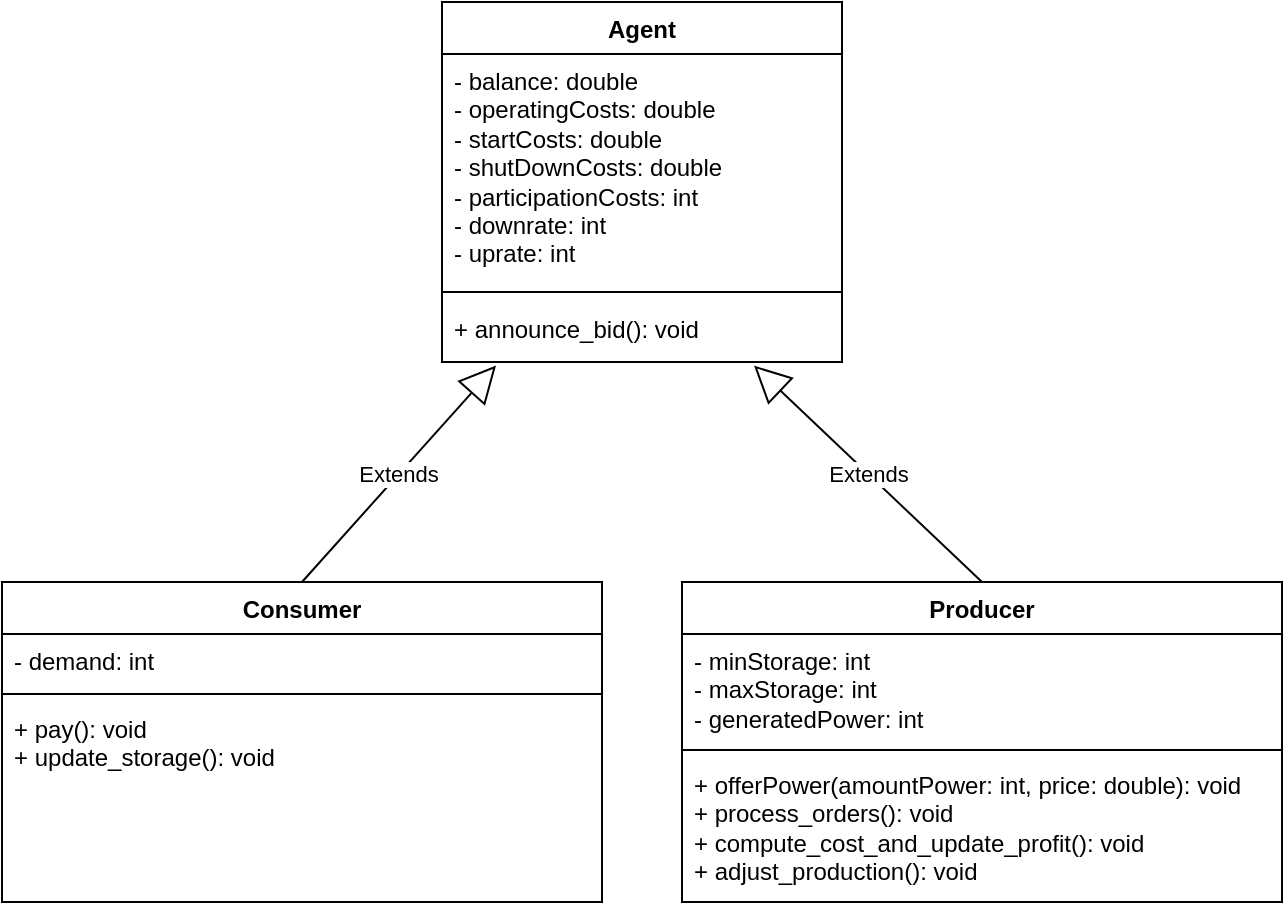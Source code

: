 <mxfile version="21.0.6" type="device"><diagram name="Seite-1" id="gxeJpekmdfzpXLKWVmIE"><mxGraphModel dx="1674" dy="796" grid="1" gridSize="10" guides="1" tooltips="1" connect="1" arrows="1" fold="1" page="1" pageScale="1" pageWidth="827" pageHeight="1169" math="0" shadow="0"><root><mxCell id="0"/><mxCell id="1" parent="0"/><mxCell id="LHMOhiwTThnJjLjU2LoH-5" value="Consumer" style="swimlane;fontStyle=1;align=center;verticalAlign=top;childLayout=stackLayout;horizontal=1;startSize=26;horizontalStack=0;resizeParent=1;resizeParentMax=0;resizeLast=0;collapsible=1;marginBottom=0;whiteSpace=wrap;html=1;" vertex="1" parent="1"><mxGeometry x="94" y="440" width="300" height="160" as="geometry"/></mxCell><mxCell id="LHMOhiwTThnJjLjU2LoH-6" value="- demand: int" style="text;strokeColor=none;fillColor=none;align=left;verticalAlign=top;spacingLeft=4;spacingRight=4;overflow=hidden;rotatable=0;points=[[0,0.5],[1,0.5]];portConstraint=eastwest;whiteSpace=wrap;html=1;" vertex="1" parent="LHMOhiwTThnJjLjU2LoH-5"><mxGeometry y="26" width="300" height="26" as="geometry"/></mxCell><mxCell id="LHMOhiwTThnJjLjU2LoH-7" value="" style="line;strokeWidth=1;fillColor=none;align=left;verticalAlign=middle;spacingTop=-1;spacingLeft=3;spacingRight=3;rotatable=0;labelPosition=right;points=[];portConstraint=eastwest;strokeColor=inherit;" vertex="1" parent="LHMOhiwTThnJjLjU2LoH-5"><mxGeometry y="52" width="300" height="8" as="geometry"/></mxCell><mxCell id="LHMOhiwTThnJjLjU2LoH-8" value="+ pay(): void&lt;br&gt;+ update_storage(): void&lt;br&gt;" style="text;strokeColor=none;fillColor=none;align=left;verticalAlign=top;spacingLeft=4;spacingRight=4;overflow=hidden;rotatable=0;points=[[0,0.5],[1,0.5]];portConstraint=eastwest;whiteSpace=wrap;html=1;" vertex="1" parent="LHMOhiwTThnJjLjU2LoH-5"><mxGeometry y="60" width="300" height="100" as="geometry"/></mxCell><mxCell id="LHMOhiwTThnJjLjU2LoH-9" value="Producer" style="swimlane;fontStyle=1;align=center;verticalAlign=top;childLayout=stackLayout;horizontal=1;startSize=26;horizontalStack=0;resizeParent=1;resizeParentMax=0;resizeLast=0;collapsible=1;marginBottom=0;whiteSpace=wrap;html=1;" vertex="1" parent="1"><mxGeometry x="434" y="440" width="300" height="160" as="geometry"/></mxCell><mxCell id="LHMOhiwTThnJjLjU2LoH-10" value="- minStorage: int&lt;br&gt;- maxStorage: int&lt;br&gt;-&amp;nbsp;generatedPower: int" style="text;strokeColor=none;fillColor=none;align=left;verticalAlign=top;spacingLeft=4;spacingRight=4;overflow=hidden;rotatable=0;points=[[0,0.5],[1,0.5]];portConstraint=eastwest;whiteSpace=wrap;html=1;" vertex="1" parent="LHMOhiwTThnJjLjU2LoH-9"><mxGeometry y="26" width="300" height="54" as="geometry"/></mxCell><mxCell id="LHMOhiwTThnJjLjU2LoH-11" value="" style="line;strokeWidth=1;fillColor=none;align=left;verticalAlign=middle;spacingTop=-1;spacingLeft=3;spacingRight=3;rotatable=0;labelPosition=right;points=[];portConstraint=eastwest;strokeColor=inherit;" vertex="1" parent="LHMOhiwTThnJjLjU2LoH-9"><mxGeometry y="80" width="300" height="8" as="geometry"/></mxCell><mxCell id="LHMOhiwTThnJjLjU2LoH-12" value="+ offerPower(amountPower: int, price: double): void&lt;br&gt;+ process_orders(): void&lt;br&gt;+ compute_cost_and_update_profit(): void&lt;br&gt;+ adjust_production(): void" style="text;strokeColor=none;fillColor=none;align=left;verticalAlign=top;spacingLeft=4;spacingRight=4;overflow=hidden;rotatable=0;points=[[0,0.5],[1,0.5]];portConstraint=eastwest;whiteSpace=wrap;html=1;" vertex="1" parent="LHMOhiwTThnJjLjU2LoH-9"><mxGeometry y="88" width="300" height="72" as="geometry"/></mxCell><mxCell id="LHMOhiwTThnJjLjU2LoH-17" value="Agent" style="swimlane;fontStyle=1;align=center;verticalAlign=top;childLayout=stackLayout;horizontal=1;startSize=26;horizontalStack=0;resizeParent=1;resizeParentMax=0;resizeLast=0;collapsible=1;marginBottom=0;whiteSpace=wrap;html=1;" vertex="1" parent="1"><mxGeometry x="314" y="150" width="200" height="180" as="geometry"/></mxCell><mxCell id="LHMOhiwTThnJjLjU2LoH-18" value="- balance: double&lt;br&gt;- operatingCosts: double&lt;br&gt;- startCosts: double&lt;br&gt;- shutDownCosts: double&lt;br&gt;-&amp;nbsp;participationCosts: int&lt;br&gt;- downrate: int&lt;br&gt;- uprate: int&lt;br&gt;" style="text;strokeColor=none;fillColor=none;align=left;verticalAlign=top;spacingLeft=4;spacingRight=4;overflow=hidden;rotatable=0;points=[[0,0.5],[1,0.5]];portConstraint=eastwest;whiteSpace=wrap;html=1;" vertex="1" parent="LHMOhiwTThnJjLjU2LoH-17"><mxGeometry y="26" width="200" height="114" as="geometry"/></mxCell><mxCell id="LHMOhiwTThnJjLjU2LoH-19" value="" style="line;strokeWidth=1;fillColor=none;align=left;verticalAlign=middle;spacingTop=-1;spacingLeft=3;spacingRight=3;rotatable=0;labelPosition=right;points=[];portConstraint=eastwest;strokeColor=inherit;" vertex="1" parent="LHMOhiwTThnJjLjU2LoH-17"><mxGeometry y="140" width="200" height="10" as="geometry"/></mxCell><mxCell id="LHMOhiwTThnJjLjU2LoH-20" value="+ announce_bid(): void&lt;br&gt;" style="text;strokeColor=none;fillColor=none;align=left;verticalAlign=top;spacingLeft=4;spacingRight=4;overflow=hidden;rotatable=0;points=[[0,0.5],[1,0.5]];portConstraint=eastwest;whiteSpace=wrap;html=1;" vertex="1" parent="LHMOhiwTThnJjLjU2LoH-17"><mxGeometry y="150" width="200" height="30" as="geometry"/></mxCell><mxCell id="LHMOhiwTThnJjLjU2LoH-21" value="Extends" style="endArrow=block;endSize=16;endFill=0;html=1;rounded=0;entryX=0.78;entryY=1.06;entryDx=0;entryDy=0;entryPerimeter=0;exitX=0.5;exitY=0;exitDx=0;exitDy=0;" edge="1" parent="1" source="LHMOhiwTThnJjLjU2LoH-9" target="LHMOhiwTThnJjLjU2LoH-20"><mxGeometry width="160" relative="1" as="geometry"><mxPoint x="324" y="520" as="sourcePoint"/><mxPoint x="484" y="520" as="targetPoint"/></mxGeometry></mxCell><mxCell id="LHMOhiwTThnJjLjU2LoH-22" value="Extends" style="endArrow=block;endSize=16;endFill=0;html=1;rounded=0;exitX=0.5;exitY=0;exitDx=0;exitDy=0;entryX=0.135;entryY=1.06;entryDx=0;entryDy=0;entryPerimeter=0;" edge="1" parent="1" source="LHMOhiwTThnJjLjU2LoH-5" target="LHMOhiwTThnJjLjU2LoH-20"><mxGeometry width="160" relative="1" as="geometry"><mxPoint x="184" y="390" as="sourcePoint"/><mxPoint x="344" y="390" as="targetPoint"/></mxGeometry></mxCell></root></mxGraphModel></diagram></mxfile>
